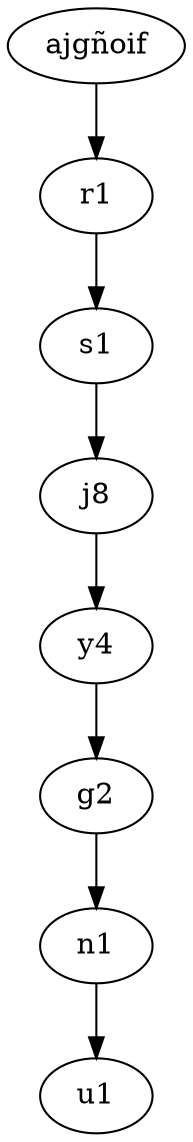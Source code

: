 digraph G 
 { 
ajgñoif;
0 [label=r1];
1 [label=s1];
2 [label=j8];
3 [label=y4];
4 [label=g2];
5 [label=n1];
6 [label=u1];
ajgñoif->0;
0->1;
1->2;
2->3;
3->4;
4->5;
5->6;
}